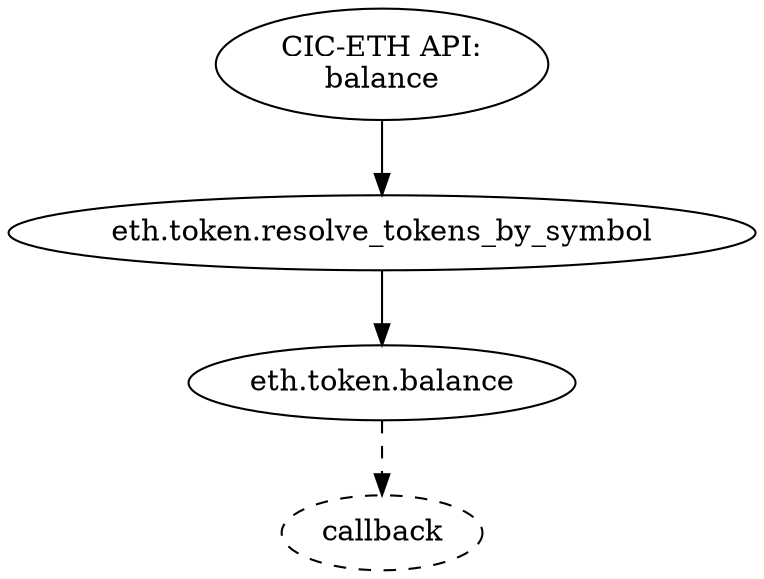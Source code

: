 digraph {
	balance [
		label="CIC-ETH API:\nbalance";
		shape="ellipse";
	];

	callback [
		label="callback";
		shape="ellipse";
		style="dashed";
	];

	balance -> "eth.token.resolve_tokens_by_symbol"
	"eth.token.resolve_tokens_by_symbol" -> "eth.token.balance"
	"eth.token.balance" -> callback [ style="dashed" ];
}
